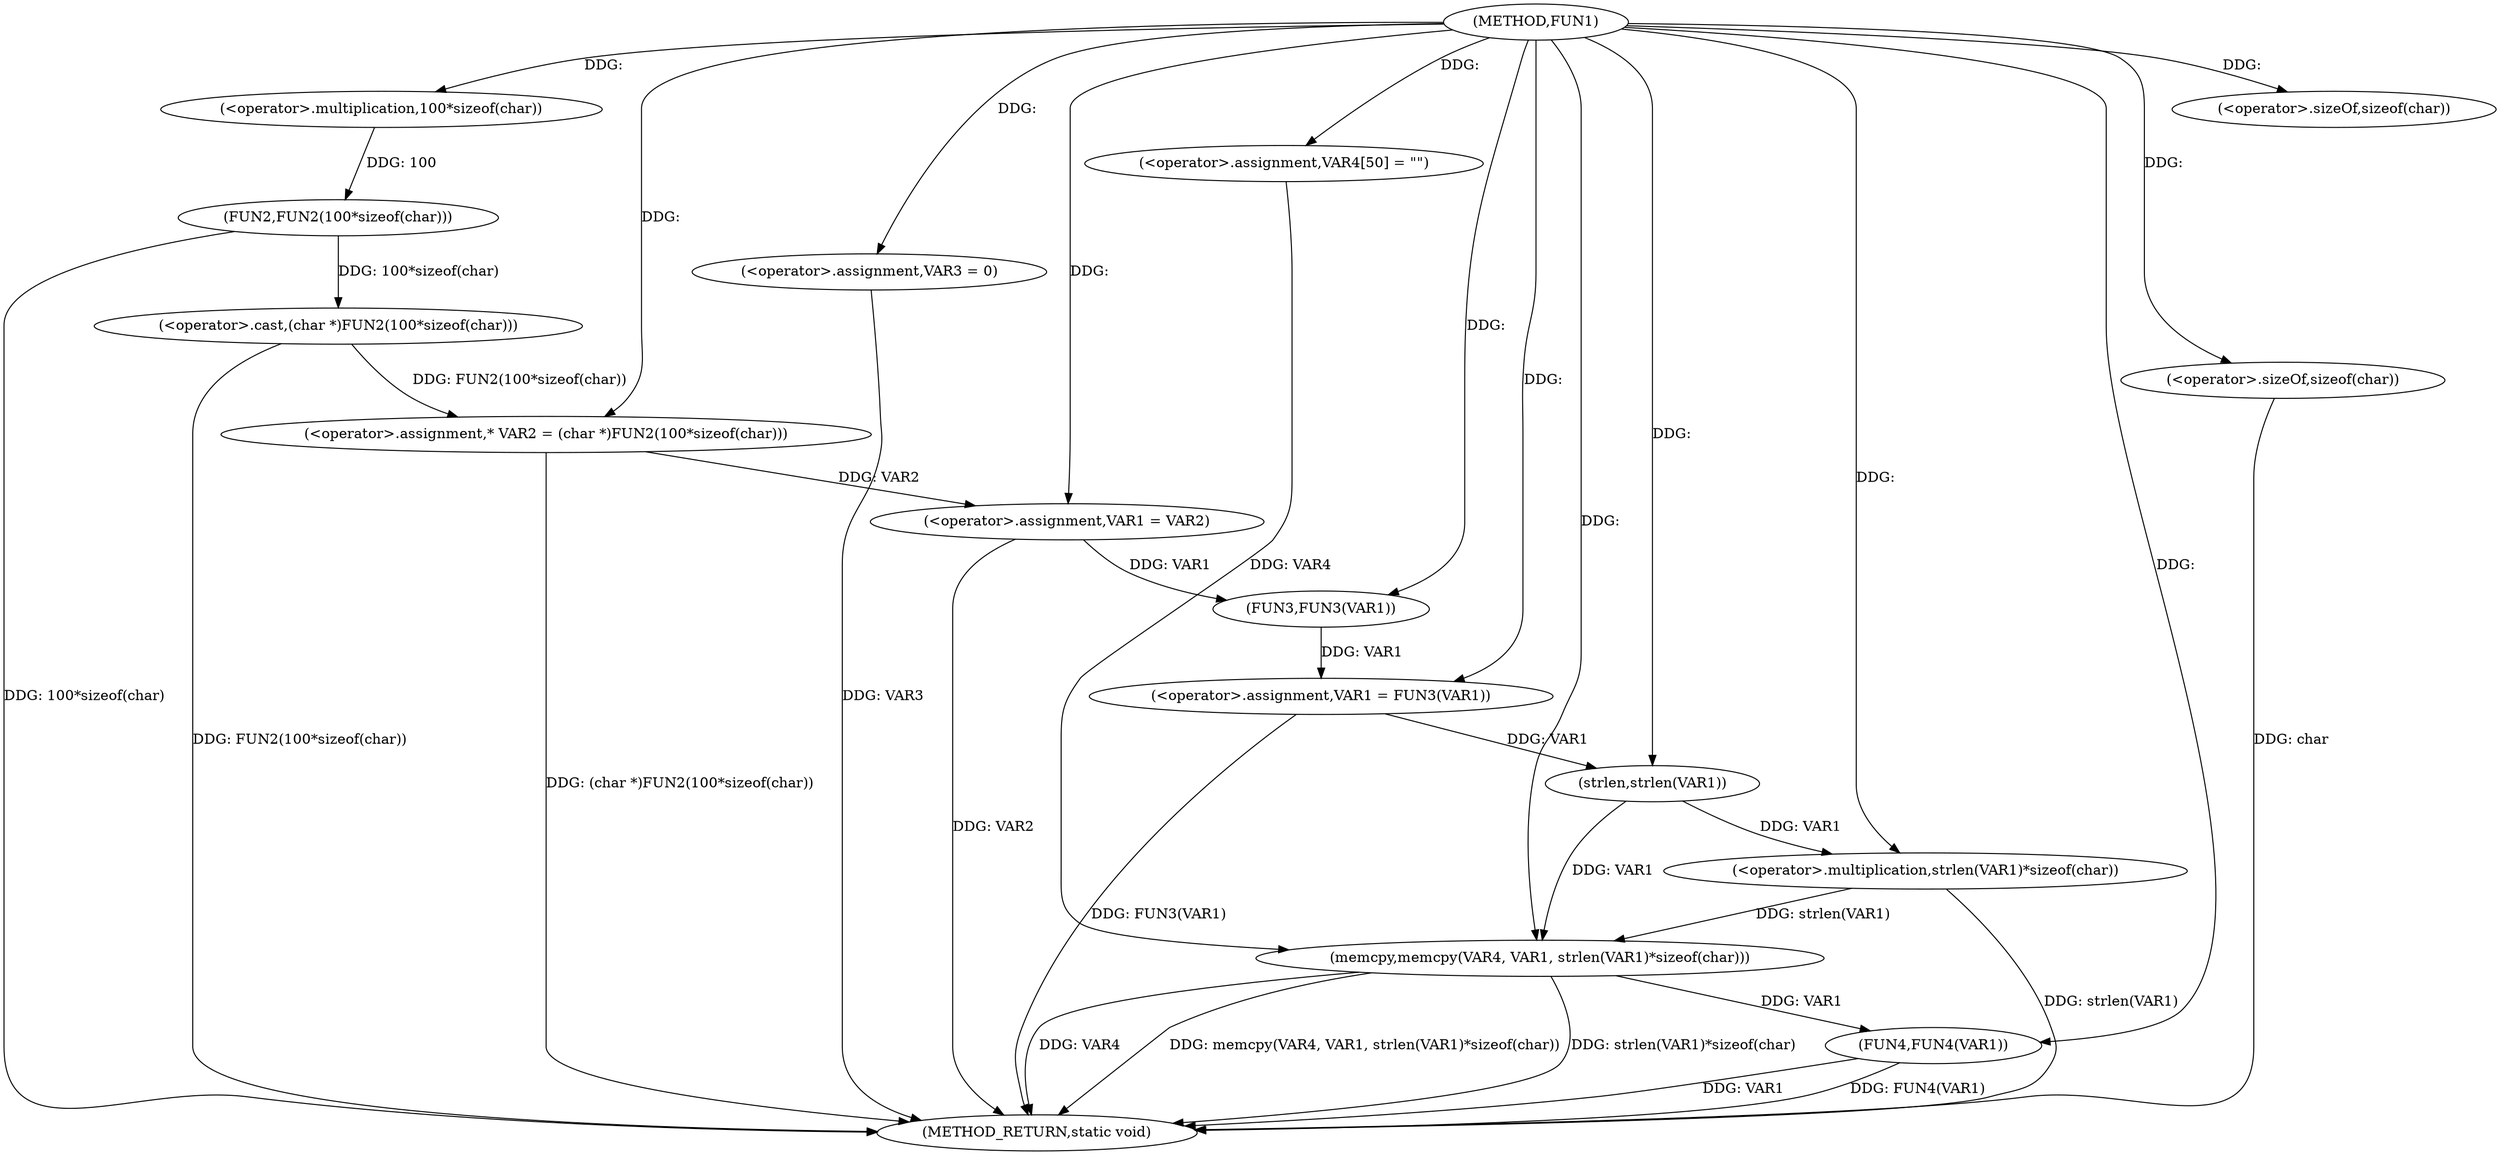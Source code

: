 digraph FUN1 {  
"1000100" [label = "(METHOD,FUN1)" ]
"1000138" [label = "(METHOD_RETURN,static void)" ]
"1000104" [label = "(<operator>.assignment,* VAR2 = (char *)FUN2(100*sizeof(char)))" ]
"1000106" [label = "(<operator>.cast,(char *)FUN2(100*sizeof(char)))" ]
"1000108" [label = "(FUN2,FUN2(100*sizeof(char)))" ]
"1000109" [label = "(<operator>.multiplication,100*sizeof(char))" ]
"1000111" [label = "(<operator>.sizeOf,sizeof(char))" ]
"1000113" [label = "(<operator>.assignment,VAR1 = VAR2)" ]
"1000116" [label = "(<operator>.assignment,VAR3 = 0)" ]
"1000119" [label = "(<operator>.assignment,VAR1 = FUN3(VAR1))" ]
"1000121" [label = "(FUN3,FUN3(VAR1))" ]
"1000125" [label = "(<operator>.assignment,VAR4[50] = \"\")" ]
"1000128" [label = "(memcpy,memcpy(VAR4, VAR1, strlen(VAR1)*sizeof(char)))" ]
"1000131" [label = "(<operator>.multiplication,strlen(VAR1)*sizeof(char))" ]
"1000132" [label = "(strlen,strlen(VAR1))" ]
"1000134" [label = "(<operator>.sizeOf,sizeof(char))" ]
"1000136" [label = "(FUN4,FUN4(VAR1))" ]
  "1000116" -> "1000138"  [ label = "DDG: VAR3"] 
  "1000106" -> "1000138"  [ label = "DDG: FUN2(100*sizeof(char))"] 
  "1000131" -> "1000138"  [ label = "DDG: strlen(VAR1)"] 
  "1000136" -> "1000138"  [ label = "DDG: FUN4(VAR1)"] 
  "1000128" -> "1000138"  [ label = "DDG: memcpy(VAR4, VAR1, strlen(VAR1)*sizeof(char))"] 
  "1000128" -> "1000138"  [ label = "DDG: strlen(VAR1)*sizeof(char)"] 
  "1000128" -> "1000138"  [ label = "DDG: VAR4"] 
  "1000113" -> "1000138"  [ label = "DDG: VAR2"] 
  "1000119" -> "1000138"  [ label = "DDG: FUN3(VAR1)"] 
  "1000134" -> "1000138"  [ label = "DDG: char"] 
  "1000136" -> "1000138"  [ label = "DDG: VAR1"] 
  "1000104" -> "1000138"  [ label = "DDG: (char *)FUN2(100*sizeof(char))"] 
  "1000108" -> "1000138"  [ label = "DDG: 100*sizeof(char)"] 
  "1000106" -> "1000104"  [ label = "DDG: FUN2(100*sizeof(char))"] 
  "1000100" -> "1000104"  [ label = "DDG: "] 
  "1000108" -> "1000106"  [ label = "DDG: 100*sizeof(char)"] 
  "1000109" -> "1000108"  [ label = "DDG: 100"] 
  "1000100" -> "1000109"  [ label = "DDG: "] 
  "1000100" -> "1000111"  [ label = "DDG: "] 
  "1000104" -> "1000113"  [ label = "DDG: VAR2"] 
  "1000100" -> "1000113"  [ label = "DDG: "] 
  "1000100" -> "1000116"  [ label = "DDG: "] 
  "1000121" -> "1000119"  [ label = "DDG: VAR1"] 
  "1000100" -> "1000119"  [ label = "DDG: "] 
  "1000113" -> "1000121"  [ label = "DDG: VAR1"] 
  "1000100" -> "1000121"  [ label = "DDG: "] 
  "1000100" -> "1000125"  [ label = "DDG: "] 
  "1000125" -> "1000128"  [ label = "DDG: VAR4"] 
  "1000100" -> "1000128"  [ label = "DDG: "] 
  "1000132" -> "1000128"  [ label = "DDG: VAR1"] 
  "1000131" -> "1000128"  [ label = "DDG: strlen(VAR1)"] 
  "1000132" -> "1000131"  [ label = "DDG: VAR1"] 
  "1000119" -> "1000132"  [ label = "DDG: VAR1"] 
  "1000100" -> "1000132"  [ label = "DDG: "] 
  "1000100" -> "1000131"  [ label = "DDG: "] 
  "1000100" -> "1000134"  [ label = "DDG: "] 
  "1000128" -> "1000136"  [ label = "DDG: VAR1"] 
  "1000100" -> "1000136"  [ label = "DDG: "] 
}
